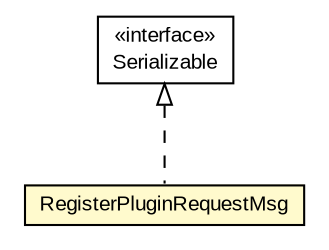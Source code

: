 #!/usr/local/bin/dot
#
# Class diagram 
# Generated by UMLGraph version R5_6-24-gf6e263 (http://www.umlgraph.org/)
#

digraph G {
	edge [fontname="arial",fontsize=10,labelfontname="arial",labelfontsize=10];
	node [fontname="arial",fontsize=10,shape=plaintext];
	nodesep=0.25;
	ranksep=0.5;
	// org.miloss.fgsms.services.interfaces.policyconfiguration.RegisterPluginRequestMsg
	c952375 [label=<<table title="org.miloss.fgsms.services.interfaces.policyconfiguration.RegisterPluginRequestMsg" border="0" cellborder="1" cellspacing="0" cellpadding="2" port="p" bgcolor="lemonChiffon" href="./RegisterPluginRequestMsg.html">
		<tr><td><table border="0" cellspacing="0" cellpadding="1">
<tr><td align="center" balign="center"> RegisterPluginRequestMsg </td></tr>
		</table></td></tr>
		</table>>, URL="./RegisterPluginRequestMsg.html", fontname="arial", fontcolor="black", fontsize=10.0];
	//org.miloss.fgsms.services.interfaces.policyconfiguration.RegisterPluginRequestMsg implements java.io.Serializable
	c953050:p -> c952375:p [dir=back,arrowtail=empty,style=dashed];
	// java.io.Serializable
	c953050 [label=<<table title="java.io.Serializable" border="0" cellborder="1" cellspacing="0" cellpadding="2" port="p" href="http://java.sun.com/j2se/1.4.2/docs/api/java/io/Serializable.html">
		<tr><td><table border="0" cellspacing="0" cellpadding="1">
<tr><td align="center" balign="center"> &#171;interface&#187; </td></tr>
<tr><td align="center" balign="center"> Serializable </td></tr>
		</table></td></tr>
		</table>>, URL="http://java.sun.com/j2se/1.4.2/docs/api/java/io/Serializable.html", fontname="arial", fontcolor="black", fontsize=10.0];
}

